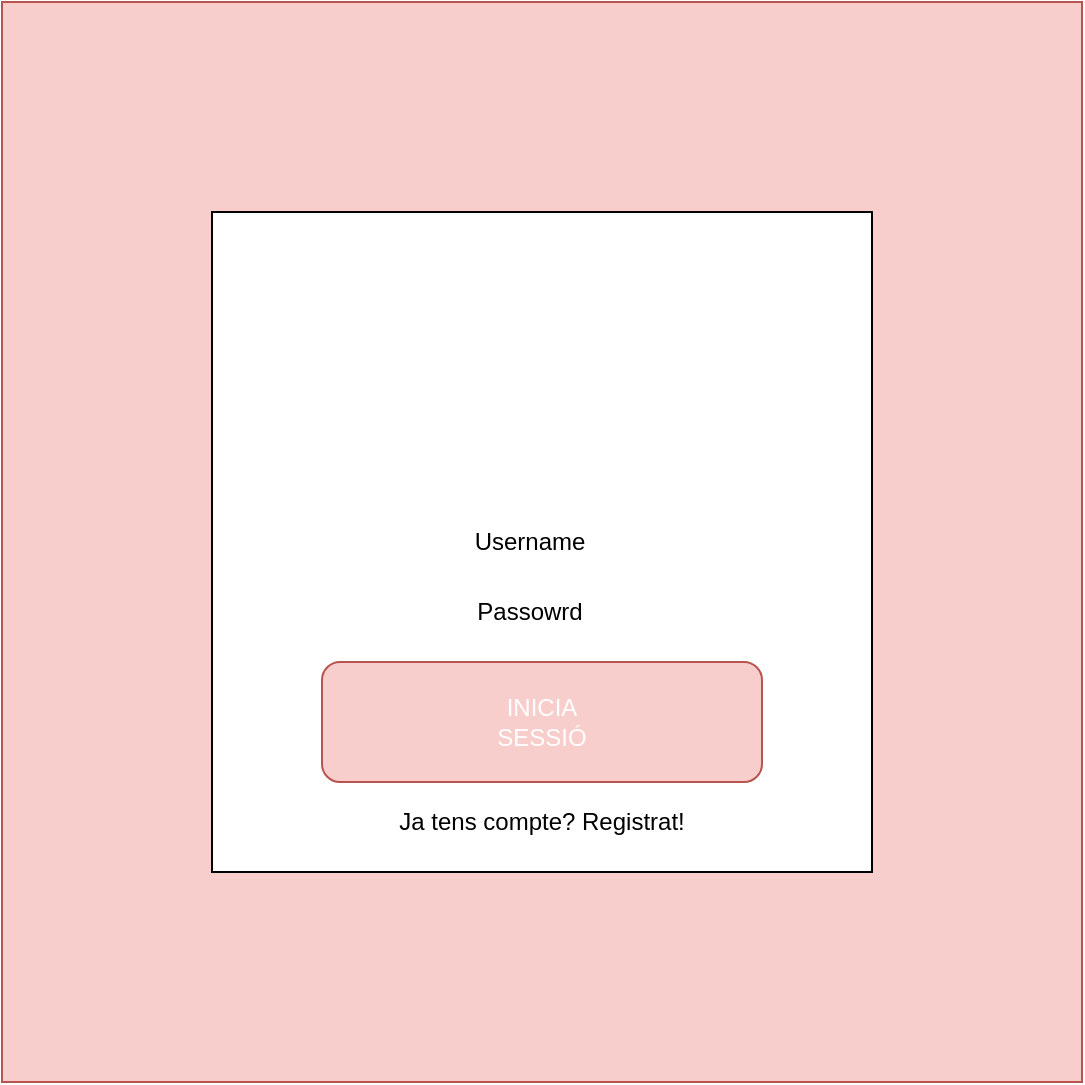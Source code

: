 <mxfile>
    <diagram id="v32Cx4rCD9tq2753RGnn" name="Página-1">
        <mxGraphModel dx="756" dy="575" grid="1" gridSize="10" guides="1" tooltips="1" connect="1" arrows="1" fold="1" page="1" pageScale="1" pageWidth="827" pageHeight="1169" math="0" shadow="0">
            <root>
                <mxCell id="0"/>
                <mxCell id="1" parent="0"/>
                <mxCell id="2" value="" style="whiteSpace=wrap;html=1;aspect=fixed;fillColor=#f8cecc;strokeColor=#b85450;" vertex="1" parent="1">
                    <mxGeometry x="80" y="100" width="540" height="540" as="geometry"/>
                </mxCell>
                <mxCell id="3" value="" style="whiteSpace=wrap;html=1;aspect=fixed;" vertex="1" parent="1">
                    <mxGeometry x="185" y="205" width="330" height="330" as="geometry"/>
                </mxCell>
                <mxCell id="5" value="" style="shape=image;verticalLabelPosition=bottom;labelBackgroundColor=#ffffff;verticalAlign=top;aspect=fixed;imageAspect=0;image=https://lh3.googleusercontent.com/proxy/P71K9YOPDC1z0XEWRx3sAelQOWmUpuqA5q99y_oO1DXsPJ3KZ6JlD33ywpOkz4K9SYebW6Rcq6uI0T3tWlPXCMnTHeLhPnpn7rL9xDbLEPNI-Obl_qJo05oEhBd_mgltWlONoSYe6nYx4sA;" vertex="1" parent="1">
                    <mxGeometry x="260" y="210" width="167.75" height="115" as="geometry"/>
                </mxCell>
                <mxCell id="6" value="Username" style="text;html=1;strokeColor=none;fillColor=none;align=center;verticalAlign=middle;whiteSpace=wrap;rounded=0;" vertex="1" parent="1">
                    <mxGeometry x="274" y="355" width="140" height="30" as="geometry"/>
                </mxCell>
                <mxCell id="7" value="Passowrd" style="text;html=1;strokeColor=none;fillColor=none;align=center;verticalAlign=middle;whiteSpace=wrap;rounded=0;" vertex="1" parent="1">
                    <mxGeometry x="274" y="390" width="140" height="30" as="geometry"/>
                </mxCell>
                <mxCell id="8" value="" style="rounded=1;whiteSpace=wrap;html=1;fillColor=#f8cecc;strokeColor=#b85450;" vertex="1" parent="1">
                    <mxGeometry x="240" y="430" width="220" height="60" as="geometry"/>
                </mxCell>
                <mxCell id="9" value="&lt;font color=&quot;#ffffff&quot;&gt;INICIA SESSIÓ&lt;/font&gt;" style="text;html=1;strokeColor=none;fillColor=none;align=center;verticalAlign=middle;whiteSpace=wrap;rounded=0;" vertex="1" parent="1">
                    <mxGeometry x="320" y="450" width="60" height="20" as="geometry"/>
                </mxCell>
                <mxCell id="11" value="Ja tens compte? Registrat!" style="text;html=1;strokeColor=none;fillColor=none;align=center;verticalAlign=middle;whiteSpace=wrap;rounded=0;" vertex="1" parent="1">
                    <mxGeometry x="210" y="500" width="280" height="20" as="geometry"/>
                </mxCell>
            </root>
        </mxGraphModel>
    </diagram>
</mxfile>